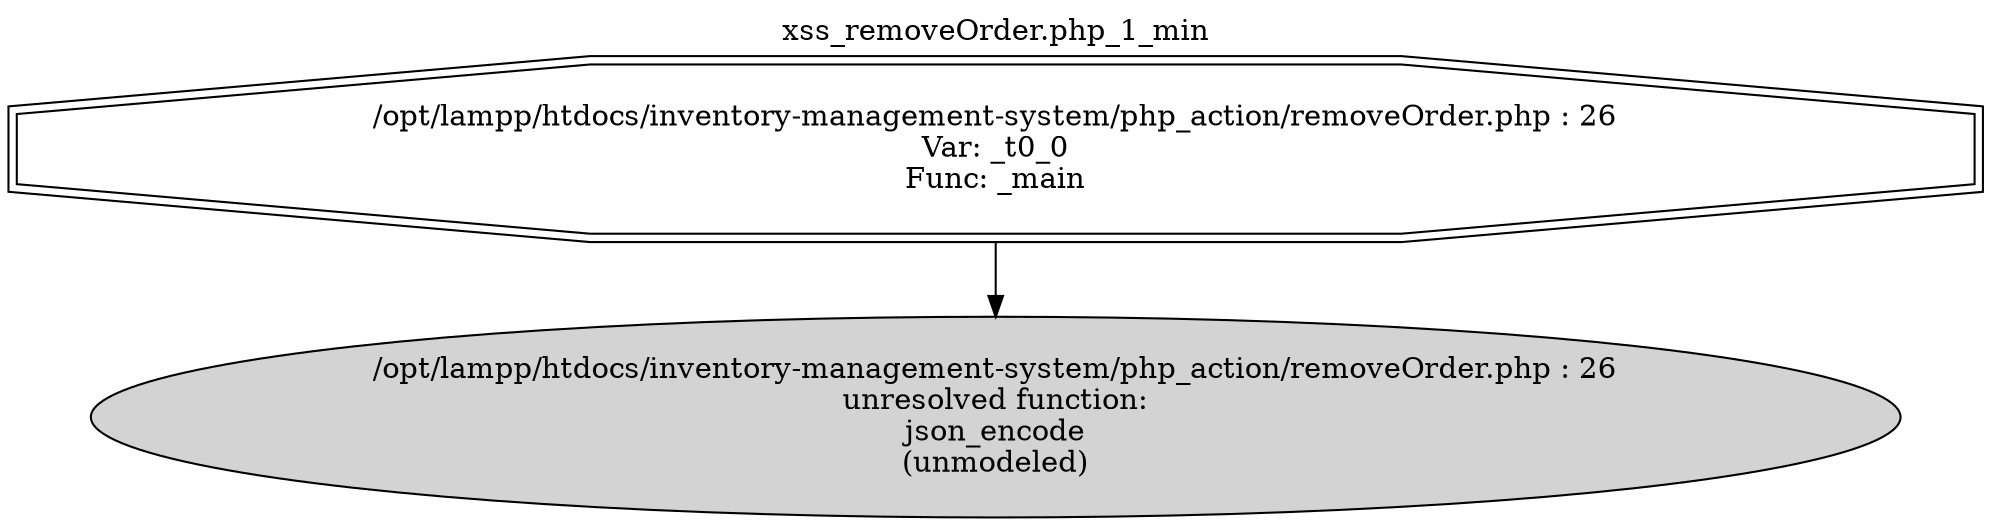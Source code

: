 digraph cfg {
  label="xss_removeOrder.php_1_min";
  labelloc=t;
  n1 [shape=doubleoctagon, label="/opt/lampp/htdocs/inventory-management-system/php_action/removeOrder.php : 26\nVar: _t0_0\nFunc: _main\n"];
  n2 [shape=ellipse, label="/opt/lampp/htdocs/inventory-management-system/php_action/removeOrder.php : 26\nunresolved function:\njson_encode\n(unmodeled)\n",style=filled];
  n1 -> n2;
}
